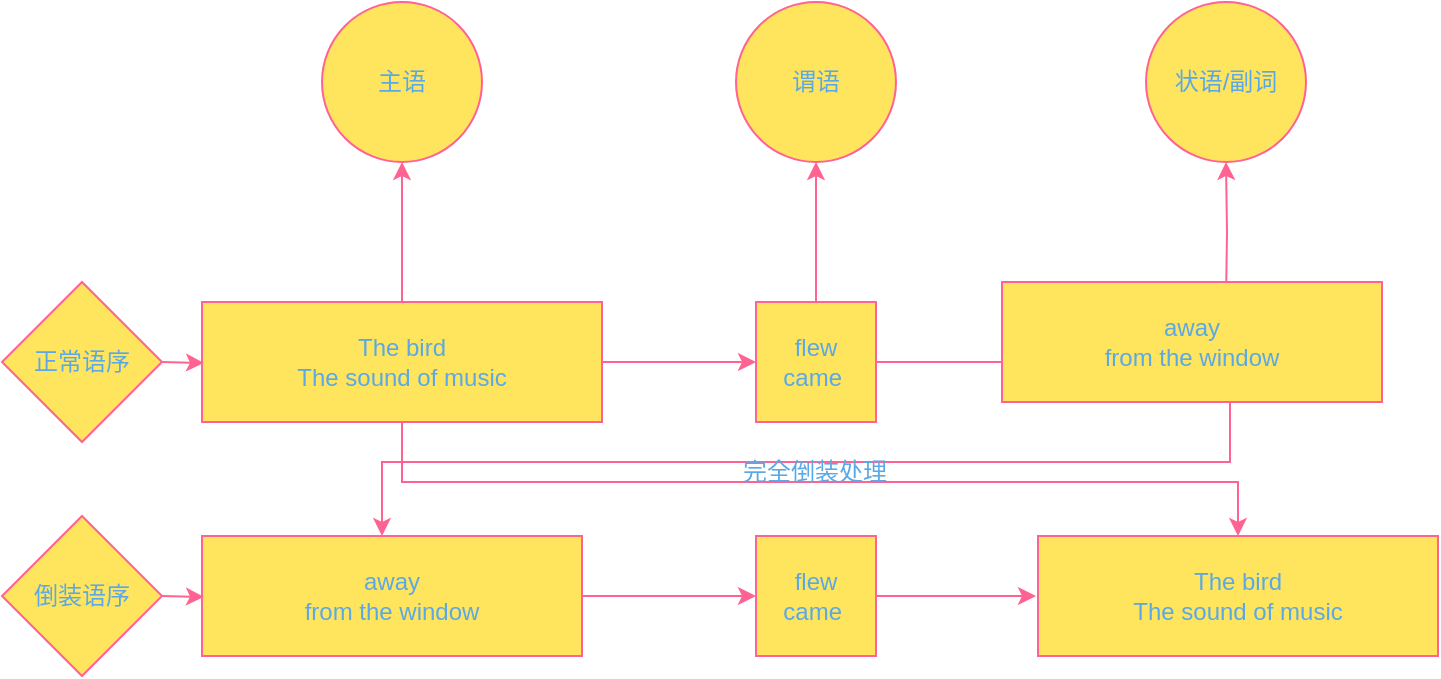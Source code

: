 <mxfile version="21.5.0" type="device">
  <diagram name="第 1 页" id="YLy_ruMkEDVEnxSW_SiJ">
    <mxGraphModel dx="810" dy="469" grid="1" gridSize="10" guides="1" tooltips="1" connect="1" arrows="1" fold="1" page="1" pageScale="1" pageWidth="827" pageHeight="1169" math="0" shadow="0">
      <root>
        <mxCell id="0" />
        <mxCell id="1" parent="0" />
        <mxCell id="ybbgELJD8R_0vK6unTCd-1" value="" style="edgeStyle=orthogonalEdgeStyle;rounded=0;orthogonalLoop=1;jettySize=auto;html=1;strokeColor=#FF6392;fontColor=default;fillColor=#FFE45E;labelBackgroundColor=none;" parent="1" source="ybbgELJD8R_0vK6unTCd-4" target="ybbgELJD8R_0vK6unTCd-7" edge="1">
          <mxGeometry relative="1" as="geometry" />
        </mxCell>
        <mxCell id="ybbgELJD8R_0vK6unTCd-2" value="" style="edgeStyle=orthogonalEdgeStyle;rounded=0;orthogonalLoop=1;jettySize=auto;html=1;strokeColor=#FF6392;fontColor=default;fillColor=#FFE45E;labelBackgroundColor=none;" parent="1" source="ybbgELJD8R_0vK6unTCd-4" target="ybbgELJD8R_0vK6unTCd-11" edge="1">
          <mxGeometry relative="1" as="geometry" />
        </mxCell>
        <mxCell id="_Quq3Bp1UHzrxACmdeqN-1" style="edgeStyle=orthogonalEdgeStyle;rounded=0;orthogonalLoop=1;jettySize=auto;html=1;labelBackgroundColor=none;strokeColor=#FF6392;fontColor=default;" edge="1" parent="1" source="ybbgELJD8R_0vK6unTCd-4" target="ybbgELJD8R_0vK6unTCd-21">
          <mxGeometry relative="1" as="geometry">
            <Array as="points">
              <mxPoint x="210" y="300" />
              <mxPoint x="628" y="300" />
            </Array>
          </mxGeometry>
        </mxCell>
        <mxCell id="ybbgELJD8R_0vK6unTCd-4" value="The bird&lt;br&gt;The sound of music" style="rounded=0;whiteSpace=wrap;html=1;strokeColor=#FF6392;fontColor=#5AA9E6;fillColor=#FFE45E;labelBackgroundColor=none;" parent="1" vertex="1">
          <mxGeometry x="110" y="210" width="200" height="60" as="geometry" />
        </mxCell>
        <mxCell id="ybbgELJD8R_0vK6unTCd-5" value="" style="edgeStyle=orthogonalEdgeStyle;rounded=0;orthogonalLoop=1;jettySize=auto;html=1;strokeColor=#FF6392;fontColor=default;fillColor=#FFE45E;labelBackgroundColor=none;" parent="1" source="ybbgELJD8R_0vK6unTCd-7" edge="1">
          <mxGeometry relative="1" as="geometry">
            <mxPoint x="527" y="240" as="targetPoint" />
          </mxGeometry>
        </mxCell>
        <mxCell id="ybbgELJD8R_0vK6unTCd-6" value="" style="edgeStyle=orthogonalEdgeStyle;rounded=0;orthogonalLoop=1;jettySize=auto;html=1;strokeColor=#FF6392;fontColor=default;fillColor=#FFE45E;labelBackgroundColor=none;" parent="1" source="ybbgELJD8R_0vK6unTCd-7" target="ybbgELJD8R_0vK6unTCd-12" edge="1">
          <mxGeometry relative="1" as="geometry" />
        </mxCell>
        <mxCell id="ybbgELJD8R_0vK6unTCd-7" value="flew&lt;br&gt;came&amp;nbsp;" style="rounded=0;whiteSpace=wrap;html=1;strokeColor=#FF6392;fontColor=#5AA9E6;fillColor=#FFE45E;labelBackgroundColor=none;" parent="1" vertex="1">
          <mxGeometry x="387" y="210" width="60" height="60" as="geometry" />
        </mxCell>
        <mxCell id="ybbgELJD8R_0vK6unTCd-8" value="" style="edgeStyle=orthogonalEdgeStyle;rounded=0;orthogonalLoop=1;jettySize=auto;html=1;strokeColor=#FF6392;fontColor=default;fillColor=#FFE45E;labelBackgroundColor=none;" parent="1" target="ybbgELJD8R_0vK6unTCd-13" edge="1">
          <mxGeometry relative="1" as="geometry">
            <mxPoint x="622" y="210" as="sourcePoint" />
          </mxGeometry>
        </mxCell>
        <mxCell id="ybbgELJD8R_0vK6unTCd-9" style="edgeStyle=orthogonalEdgeStyle;rounded=0;orthogonalLoop=1;jettySize=auto;html=1;strokeColor=#FF6392;fontColor=default;fillColor=#FFE45E;labelBackgroundColor=none;" parent="1" source="ybbgELJD8R_0vK6unTCd-10" target="ybbgELJD8R_0vK6unTCd-18" edge="1">
          <mxGeometry relative="1" as="geometry">
            <Array as="points">
              <mxPoint x="624" y="290" />
              <mxPoint x="200" y="290" />
            </Array>
          </mxGeometry>
        </mxCell>
        <mxCell id="ybbgELJD8R_0vK6unTCd-10" value="away&lt;br&gt;from the window" style="rounded=0;whiteSpace=wrap;html=1;strokeColor=#FF6392;fontColor=#5AA9E6;fillColor=#FFE45E;labelBackgroundColor=none;" parent="1" vertex="1">
          <mxGeometry x="510" y="200" width="190" height="60" as="geometry" />
        </mxCell>
        <mxCell id="ybbgELJD8R_0vK6unTCd-11" value="主语" style="ellipse;whiteSpace=wrap;html=1;fillColor=#FFE45E;strokeColor=#FF6392;fontColor=#5AA9E6;rounded=0;labelBackgroundColor=none;" parent="1" vertex="1">
          <mxGeometry x="170" y="60" width="80" height="80" as="geometry" />
        </mxCell>
        <mxCell id="ybbgELJD8R_0vK6unTCd-12" value="谓语" style="ellipse;whiteSpace=wrap;html=1;fillColor=#FFE45E;strokeColor=#FF6392;fontColor=#5AA9E6;rounded=0;labelBackgroundColor=none;" parent="1" vertex="1">
          <mxGeometry x="377" y="60" width="80" height="80" as="geometry" />
        </mxCell>
        <mxCell id="ybbgELJD8R_0vK6unTCd-13" value="状语/副词" style="ellipse;whiteSpace=wrap;html=1;fillColor=#FFE45E;strokeColor=#FF6392;fontColor=#5AA9E6;rounded=0;labelBackgroundColor=none;" parent="1" vertex="1">
          <mxGeometry x="582" y="60" width="80" height="80" as="geometry" />
        </mxCell>
        <mxCell id="ybbgELJD8R_0vK6unTCd-14" value="" style="edgeStyle=orthogonalEdgeStyle;rounded=0;orthogonalLoop=1;jettySize=auto;html=1;strokeColor=#FF6392;fontColor=default;fillColor=#FFE45E;labelBackgroundColor=none;" parent="1" target="ybbgELJD8R_0vK6unTCd-4" edge="1">
          <mxGeometry relative="1" as="geometry">
            <mxPoint x="90" y="240" as="sourcePoint" />
          </mxGeometry>
        </mxCell>
        <mxCell id="ybbgELJD8R_0vK6unTCd-15" value="" style="edgeStyle=orthogonalEdgeStyle;rounded=0;orthogonalLoop=1;jettySize=auto;html=1;strokeColor=#FF6392;fontColor=default;fillColor=#FFE45E;labelBackgroundColor=none;" parent="1" source="ybbgELJD8R_0vK6unTCd-16" edge="1">
          <mxGeometry relative="1" as="geometry">
            <mxPoint x="527" y="357" as="targetPoint" />
          </mxGeometry>
        </mxCell>
        <mxCell id="ybbgELJD8R_0vK6unTCd-16" value="flew&lt;br&gt;came&amp;nbsp;" style="rounded=0;whiteSpace=wrap;html=1;strokeColor=#FF6392;fontColor=#5AA9E6;fillColor=#FFE45E;labelBackgroundColor=none;" parent="1" vertex="1">
          <mxGeometry x="387" y="327" width="60" height="60" as="geometry" />
        </mxCell>
        <mxCell id="ybbgELJD8R_0vK6unTCd-17" value="" style="edgeStyle=orthogonalEdgeStyle;rounded=0;orthogonalLoop=1;jettySize=auto;html=1;strokeColor=#FF6392;fontColor=default;fillColor=#FFE45E;labelBackgroundColor=none;" parent="1" source="ybbgELJD8R_0vK6unTCd-18" target="ybbgELJD8R_0vK6unTCd-16" edge="1">
          <mxGeometry relative="1" as="geometry" />
        </mxCell>
        <mxCell id="ybbgELJD8R_0vK6unTCd-18" value="away&lt;br&gt;from the window" style="rounded=0;whiteSpace=wrap;html=1;strokeColor=#FF6392;fontColor=#5AA9E6;fillColor=#FFE45E;labelBackgroundColor=none;" parent="1" vertex="1">
          <mxGeometry x="110" y="327" width="190" height="60" as="geometry" />
        </mxCell>
        <mxCell id="ybbgELJD8R_0vK6unTCd-19" value="" style="edgeStyle=orthogonalEdgeStyle;rounded=0;orthogonalLoop=1;jettySize=auto;html=1;strokeColor=#FF6392;fontColor=default;fillColor=#FFE45E;labelBackgroundColor=none;" parent="1" target="ybbgELJD8R_0vK6unTCd-18" edge="1">
          <mxGeometry relative="1" as="geometry">
            <mxPoint x="90" y="357" as="sourcePoint" />
          </mxGeometry>
        </mxCell>
        <mxCell id="ybbgELJD8R_0vK6unTCd-21" value="The bird&lt;br&gt;The sound of music" style="rounded=0;whiteSpace=wrap;html=1;strokeColor=#FF6392;fontColor=#5AA9E6;fillColor=#FFE45E;labelBackgroundColor=none;" parent="1" vertex="1">
          <mxGeometry x="528" y="327" width="200" height="60" as="geometry" />
        </mxCell>
        <mxCell id="ybbgELJD8R_0vK6unTCd-22" value="正常语序" style="rhombus;whiteSpace=wrap;html=1;strokeColor=#FF6392;fontColor=#5AA9E6;fillColor=#FFE45E;labelBackgroundColor=none;" parent="1" vertex="1">
          <mxGeometry x="10" y="200" width="80" height="80" as="geometry" />
        </mxCell>
        <mxCell id="ybbgELJD8R_0vK6unTCd-23" value="倒装语序" style="rhombus;whiteSpace=wrap;html=1;strokeColor=#FF6392;fontColor=#5AA9E6;fillColor=#FFE45E;labelBackgroundColor=none;" parent="1" vertex="1">
          <mxGeometry x="10" y="317" width="80" height="80" as="geometry" />
        </mxCell>
        <mxCell id="ybbgELJD8R_0vK6unTCd-20" value="完全倒装处理" style="text;html=1;align=center;verticalAlign=middle;resizable=0;points=[];autosize=1;strokeColor=none;fillColor=none;fontColor=#5AA9E6;labelBackgroundColor=none;" parent="1" vertex="1">
          <mxGeometry x="366" y="280" width="100" height="30" as="geometry" />
        </mxCell>
      </root>
    </mxGraphModel>
  </diagram>
</mxfile>
